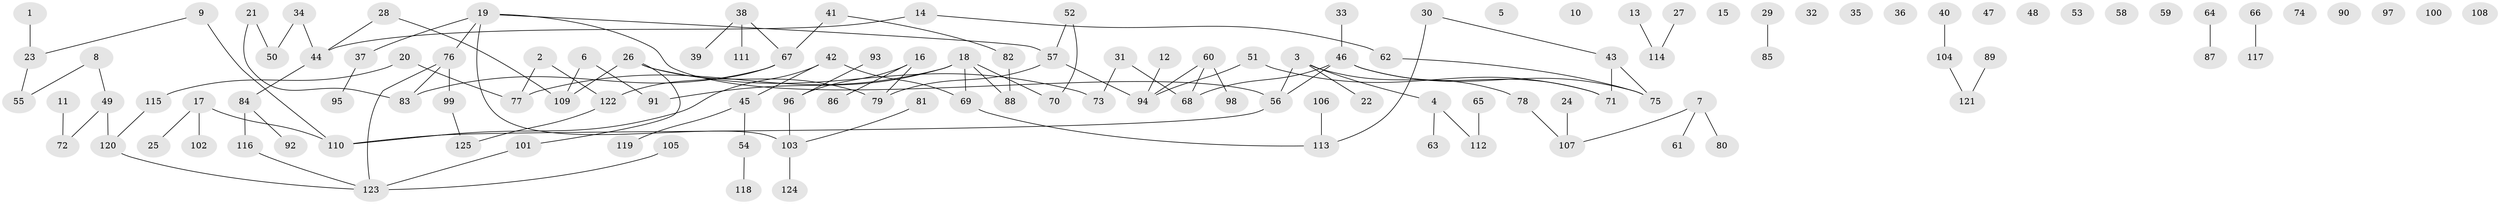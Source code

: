 // Generated by graph-tools (version 1.1) at 2025/33/03/09/25 02:33:27]
// undirected, 125 vertices, 120 edges
graph export_dot {
graph [start="1"]
  node [color=gray90,style=filled];
  1;
  2;
  3;
  4;
  5;
  6;
  7;
  8;
  9;
  10;
  11;
  12;
  13;
  14;
  15;
  16;
  17;
  18;
  19;
  20;
  21;
  22;
  23;
  24;
  25;
  26;
  27;
  28;
  29;
  30;
  31;
  32;
  33;
  34;
  35;
  36;
  37;
  38;
  39;
  40;
  41;
  42;
  43;
  44;
  45;
  46;
  47;
  48;
  49;
  50;
  51;
  52;
  53;
  54;
  55;
  56;
  57;
  58;
  59;
  60;
  61;
  62;
  63;
  64;
  65;
  66;
  67;
  68;
  69;
  70;
  71;
  72;
  73;
  74;
  75;
  76;
  77;
  78;
  79;
  80;
  81;
  82;
  83;
  84;
  85;
  86;
  87;
  88;
  89;
  90;
  91;
  92;
  93;
  94;
  95;
  96;
  97;
  98;
  99;
  100;
  101;
  102;
  103;
  104;
  105;
  106;
  107;
  108;
  109;
  110;
  111;
  112;
  113;
  114;
  115;
  116;
  117;
  118;
  119;
  120;
  121;
  122;
  123;
  124;
  125;
  1 -- 23;
  2 -- 77;
  2 -- 122;
  3 -- 4;
  3 -- 22;
  3 -- 56;
  3 -- 78;
  4 -- 63;
  4 -- 112;
  6 -- 91;
  6 -- 109;
  7 -- 61;
  7 -- 80;
  7 -- 107;
  8 -- 49;
  8 -- 55;
  9 -- 23;
  9 -- 110;
  11 -- 72;
  12 -- 94;
  13 -- 114;
  14 -- 44;
  14 -- 62;
  16 -- 79;
  16 -- 86;
  16 -- 96;
  17 -- 25;
  17 -- 102;
  17 -- 110;
  18 -- 69;
  18 -- 70;
  18 -- 77;
  18 -- 88;
  18 -- 91;
  19 -- 37;
  19 -- 56;
  19 -- 57;
  19 -- 76;
  19 -- 103;
  20 -- 77;
  20 -- 115;
  21 -- 50;
  21 -- 83;
  23 -- 55;
  24 -- 107;
  26 -- 73;
  26 -- 79;
  26 -- 101;
  26 -- 109;
  27 -- 114;
  28 -- 44;
  28 -- 109;
  29 -- 85;
  30 -- 43;
  30 -- 113;
  31 -- 68;
  31 -- 73;
  33 -- 46;
  34 -- 44;
  34 -- 50;
  37 -- 95;
  38 -- 39;
  38 -- 67;
  38 -- 111;
  40 -- 104;
  41 -- 67;
  41 -- 82;
  42 -- 45;
  42 -- 69;
  42 -- 110;
  43 -- 71;
  43 -- 75;
  44 -- 84;
  45 -- 54;
  45 -- 119;
  46 -- 56;
  46 -- 68;
  46 -- 71;
  46 -- 75;
  49 -- 72;
  49 -- 120;
  51 -- 71;
  51 -- 94;
  52 -- 57;
  52 -- 70;
  54 -- 118;
  56 -- 110;
  57 -- 79;
  57 -- 94;
  60 -- 68;
  60 -- 94;
  60 -- 98;
  62 -- 75;
  64 -- 87;
  65 -- 112;
  66 -- 117;
  67 -- 83;
  67 -- 122;
  69 -- 113;
  76 -- 83;
  76 -- 99;
  76 -- 123;
  78 -- 107;
  81 -- 103;
  82 -- 88;
  84 -- 92;
  84 -- 116;
  89 -- 121;
  93 -- 96;
  96 -- 103;
  99 -- 125;
  101 -- 123;
  103 -- 124;
  104 -- 121;
  105 -- 123;
  106 -- 113;
  115 -- 120;
  116 -- 123;
  120 -- 123;
  122 -- 125;
}
